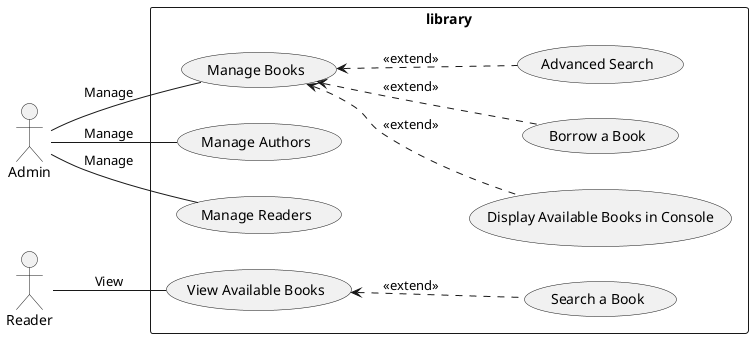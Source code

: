 @startuml
left to right direction
actor Admin
actor Reader
rectangle library{
usecase "Manage Books" as UC_ManageBook
usecase "View Available Books" as UC_ViewAvailableBooks
usecase "Advanced Search" as UC_AdvancedSearch
usecase "Search a Book" as UC_SearchBook
usecase "Display Available Books in Console" as UC_DisplayBooksConsole
usecase "Borrow a Book" as UC_BorrowBook
usecase "Manage Authors" as UC_ManageAuthors
usecase "Manage Readers" as UC_ManageReaders
}
UC_ViewAvailableBooks  <.. UC_SearchBook : <<extend>>
UC_ManageBook <.. UC_AdvancedSearch : <<extend>>
UC_ManageBook <.. UC_DisplayBooksConsole : <<extend>>
UC_ManageBook <.. UC_BorrowBook: <<extend>>

Admin -- UC_ManageBook : "Manage"
Admin -- UC_ManageAuthors : "Manage"
Admin -- UC_ManageReaders : "Manage"

Reader -- UC_ViewAvailableBooks : "View"
@enduml
